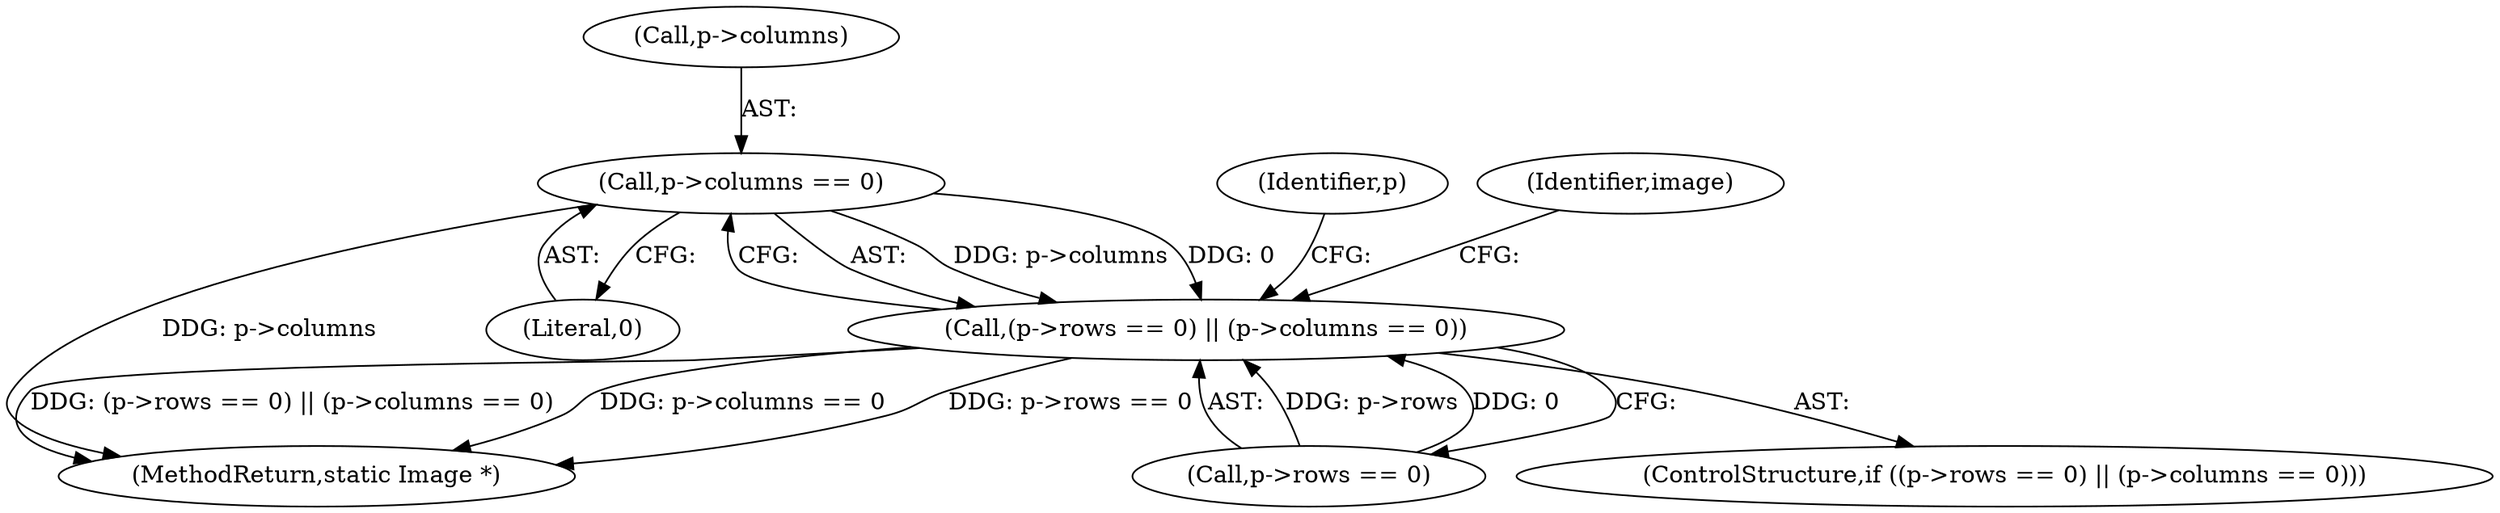 digraph "0_ImageMagick_437a35e57db5ec078f4a3ccbf71f941276e88430@pointer" {
"1001747" [label="(Call,p->columns == 0)"];
"1001741" [label="(Call,(p->rows == 0) || (p->columns == 0))"];
"1001751" [label="(Literal,0)"];
"1001754" [label="(Identifier,p)"];
"1001747" [label="(Call,p->columns == 0)"];
"1001740" [label="(ControlStructure,if ((p->rows == 0) || (p->columns == 0)))"];
"1001741" [label="(Call,(p->rows == 0) || (p->columns == 0))"];
"1001748" [label="(Call,p->columns)"];
"1001838" [label="(MethodReturn,static Image *)"];
"1001742" [label="(Call,p->rows == 0)"];
"1001764" [label="(Identifier,image)"];
"1001747" -> "1001741"  [label="AST: "];
"1001747" -> "1001751"  [label="CFG: "];
"1001748" -> "1001747"  [label="AST: "];
"1001751" -> "1001747"  [label="AST: "];
"1001741" -> "1001747"  [label="CFG: "];
"1001747" -> "1001838"  [label="DDG: p->columns"];
"1001747" -> "1001741"  [label="DDG: p->columns"];
"1001747" -> "1001741"  [label="DDG: 0"];
"1001741" -> "1001740"  [label="AST: "];
"1001741" -> "1001742"  [label="CFG: "];
"1001742" -> "1001741"  [label="AST: "];
"1001754" -> "1001741"  [label="CFG: "];
"1001764" -> "1001741"  [label="CFG: "];
"1001741" -> "1001838"  [label="DDG: p->columns == 0"];
"1001741" -> "1001838"  [label="DDG: p->rows == 0"];
"1001741" -> "1001838"  [label="DDG: (p->rows == 0) || (p->columns == 0)"];
"1001742" -> "1001741"  [label="DDG: p->rows"];
"1001742" -> "1001741"  [label="DDG: 0"];
}
